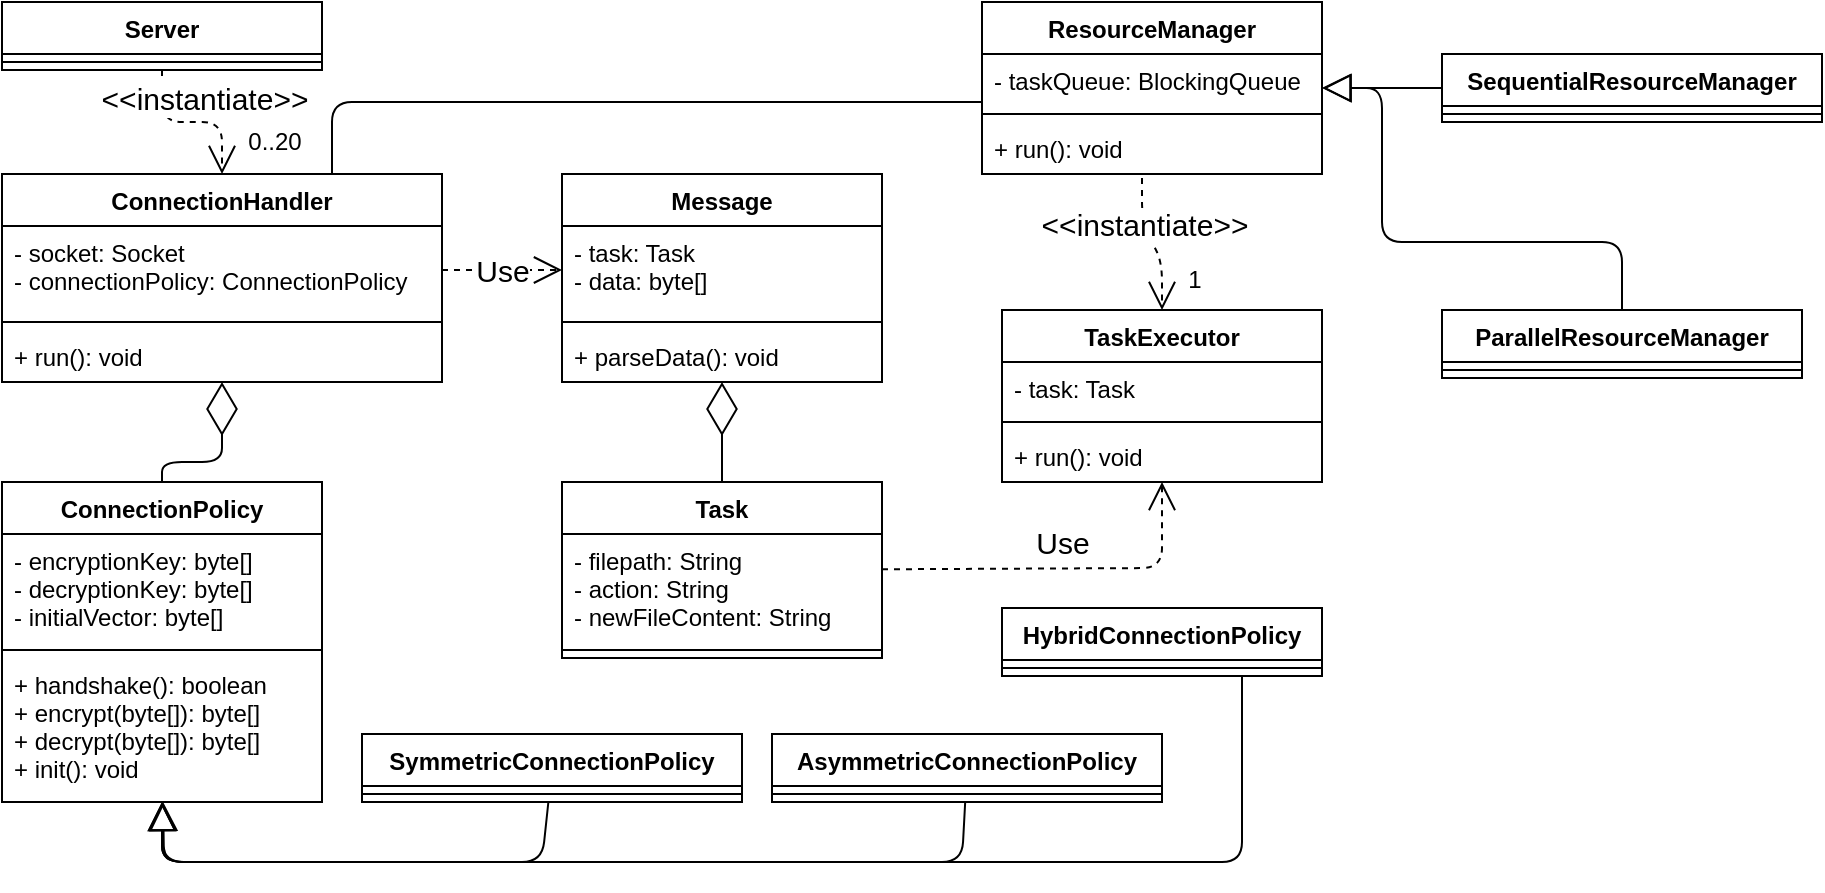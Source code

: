 <mxfile version="13.10.4" type="github">
  <diagram id="Gq7qCkKAvHV9cnfJ-7e4" name="Page-1">
    <mxGraphModel dx="1730" dy="928" grid="1" gridSize="10" guides="1" tooltips="1" connect="1" arrows="1" fold="1" page="1" pageScale="1" pageWidth="850" pageHeight="1100" math="0" shadow="0">
      <root>
        <mxCell id="0" />
        <mxCell id="1" parent="0" />
        <mxCell id="bkccexlq_GY75kYhkhC6-1" value="Server" style="swimlane;fontStyle=1;align=center;verticalAlign=top;childLayout=stackLayout;horizontal=1;startSize=26;horizontalStack=0;resizeParent=1;resizeParentMax=0;resizeLast=0;collapsible=1;marginBottom=0;" parent="1" vertex="1">
          <mxGeometry x="40" y="30" width="160" height="34" as="geometry" />
        </mxCell>
        <mxCell id="bkccexlq_GY75kYhkhC6-3" value="" style="line;strokeWidth=1;fillColor=none;align=left;verticalAlign=middle;spacingTop=-1;spacingLeft=3;spacingRight=3;rotatable=0;labelPosition=right;points=[];portConstraint=eastwest;" parent="bkccexlq_GY75kYhkhC6-1" vertex="1">
          <mxGeometry y="26" width="160" height="8" as="geometry" />
        </mxCell>
        <mxCell id="bkccexlq_GY75kYhkhC6-5" value="ConnectionHandler" style="swimlane;fontStyle=1;align=center;verticalAlign=top;childLayout=stackLayout;horizontal=1;startSize=26;horizontalStack=0;resizeParent=1;resizeParentMax=0;resizeLast=0;collapsible=1;marginBottom=0;" parent="1" vertex="1">
          <mxGeometry x="40" y="116" width="220" height="104" as="geometry" />
        </mxCell>
        <mxCell id="bkccexlq_GY75kYhkhC6-6" value="- socket: Socket&#xa;- connectionPolicy: ConnectionPolicy&#xa;" style="text;strokeColor=none;fillColor=none;align=left;verticalAlign=top;spacingLeft=4;spacingRight=4;overflow=hidden;rotatable=0;points=[[0,0.5],[1,0.5]];portConstraint=eastwest;" parent="bkccexlq_GY75kYhkhC6-5" vertex="1">
          <mxGeometry y="26" width="220" height="44" as="geometry" />
        </mxCell>
        <mxCell id="bkccexlq_GY75kYhkhC6-7" value="" style="line;strokeWidth=1;fillColor=none;align=left;verticalAlign=middle;spacingTop=-1;spacingLeft=3;spacingRight=3;rotatable=0;labelPosition=right;points=[];portConstraint=eastwest;" parent="bkccexlq_GY75kYhkhC6-5" vertex="1">
          <mxGeometry y="70" width="220" height="8" as="geometry" />
        </mxCell>
        <mxCell id="bkccexlq_GY75kYhkhC6-8" value="+ run(): void" style="text;strokeColor=none;fillColor=none;align=left;verticalAlign=top;spacingLeft=4;spacingRight=4;overflow=hidden;rotatable=0;points=[[0,0.5],[1,0.5]];portConstraint=eastwest;" parent="bkccexlq_GY75kYhkhC6-5" vertex="1">
          <mxGeometry y="78" width="220" height="26" as="geometry" />
        </mxCell>
        <mxCell id="bkccexlq_GY75kYhkhC6-9" value="ConnectionPolicy" style="swimlane;fontStyle=1;align=center;verticalAlign=top;childLayout=stackLayout;horizontal=1;startSize=26;horizontalStack=0;resizeParent=1;resizeParentMax=0;resizeLast=0;collapsible=1;marginBottom=0;" parent="1" vertex="1">
          <mxGeometry x="40" y="270" width="160" height="160" as="geometry" />
        </mxCell>
        <mxCell id="bkccexlq_GY75kYhkhC6-10" value="- encryptionKey: byte[]&#xa;- decryptionKey: byte[]&#xa;- initialVector: byte[]&#xa;" style="text;strokeColor=none;fillColor=none;align=left;verticalAlign=top;spacingLeft=4;spacingRight=4;overflow=hidden;rotatable=0;points=[[0,0.5],[1,0.5]];portConstraint=eastwest;" parent="bkccexlq_GY75kYhkhC6-9" vertex="1">
          <mxGeometry y="26" width="160" height="54" as="geometry" />
        </mxCell>
        <mxCell id="bkccexlq_GY75kYhkhC6-11" value="" style="line;strokeWidth=1;fillColor=none;align=left;verticalAlign=middle;spacingTop=-1;spacingLeft=3;spacingRight=3;rotatable=0;labelPosition=right;points=[];portConstraint=eastwest;" parent="bkccexlq_GY75kYhkhC6-9" vertex="1">
          <mxGeometry y="80" width="160" height="8" as="geometry" />
        </mxCell>
        <mxCell id="bkccexlq_GY75kYhkhC6-12" value="+ handshake(): boolean&#xa;+ encrypt(byte[]): byte[]&#xa;+ decrypt(byte[]): byte[]&#xa;+ init(): void&#xa;" style="text;strokeColor=none;fillColor=none;align=left;verticalAlign=top;spacingLeft=4;spacingRight=4;overflow=hidden;rotatable=0;points=[[0,0.5],[1,0.5]];portConstraint=eastwest;" parent="bkccexlq_GY75kYhkhC6-9" vertex="1">
          <mxGeometry y="88" width="160" height="72" as="geometry" />
        </mxCell>
        <mxCell id="bkccexlq_GY75kYhkhC6-13" value="AsymmetricConnectionPolicy" style="swimlane;fontStyle=1;align=center;verticalAlign=top;childLayout=stackLayout;horizontal=1;startSize=26;horizontalStack=0;resizeParent=1;resizeParentMax=0;resizeLast=0;collapsible=1;marginBottom=0;" parent="1" vertex="1">
          <mxGeometry x="425" y="396" width="195" height="34" as="geometry" />
        </mxCell>
        <mxCell id="bkccexlq_GY75kYhkhC6-15" value="" style="line;strokeWidth=1;fillColor=none;align=left;verticalAlign=middle;spacingTop=-1;spacingLeft=3;spacingRight=3;rotatable=0;labelPosition=right;points=[];portConstraint=eastwest;" parent="bkccexlq_GY75kYhkhC6-13" vertex="1">
          <mxGeometry y="26" width="195" height="8" as="geometry" />
        </mxCell>
        <mxCell id="bkccexlq_GY75kYhkhC6-17" value="SymmetricConnectionPolicy" style="swimlane;fontStyle=1;align=center;verticalAlign=top;childLayout=stackLayout;horizontal=1;startSize=26;horizontalStack=0;resizeParent=1;resizeParentMax=0;resizeLast=0;collapsible=1;marginBottom=0;" parent="1" vertex="1">
          <mxGeometry x="220" y="396" width="190" height="34" as="geometry" />
        </mxCell>
        <mxCell id="bkccexlq_GY75kYhkhC6-19" value="" style="line;strokeWidth=1;fillColor=none;align=left;verticalAlign=middle;spacingTop=-1;spacingLeft=3;spacingRight=3;rotatable=0;labelPosition=right;points=[];portConstraint=eastwest;" parent="bkccexlq_GY75kYhkhC6-17" vertex="1">
          <mxGeometry y="26" width="190" height="8" as="geometry" />
        </mxCell>
        <mxCell id="bkccexlq_GY75kYhkhC6-21" value="HybridConnectionPolicy" style="swimlane;fontStyle=1;align=center;verticalAlign=top;childLayout=stackLayout;horizontal=1;startSize=26;horizontalStack=0;resizeParent=1;resizeParentMax=0;resizeLast=0;collapsible=1;marginBottom=0;" parent="1" vertex="1">
          <mxGeometry x="540" y="333" width="160" height="34" as="geometry">
            <mxRectangle x="450" y="480" width="170" height="26" as="alternateBounds" />
          </mxGeometry>
        </mxCell>
        <mxCell id="bkccexlq_GY75kYhkhC6-23" value="" style="line;strokeWidth=1;fillColor=none;align=left;verticalAlign=middle;spacingTop=-1;spacingLeft=3;spacingRight=3;rotatable=0;labelPosition=right;points=[];portConstraint=eastwest;" parent="bkccexlq_GY75kYhkhC6-21" vertex="1">
          <mxGeometry y="26" width="160" height="8" as="geometry" />
        </mxCell>
        <mxCell id="bkccexlq_GY75kYhkhC6-35" value="Message" style="swimlane;fontStyle=1;align=center;verticalAlign=top;childLayout=stackLayout;horizontal=1;startSize=26;horizontalStack=0;resizeParent=1;resizeParentMax=0;resizeLast=0;collapsible=1;marginBottom=0;" parent="1" vertex="1">
          <mxGeometry x="320" y="116" width="160" height="104" as="geometry" />
        </mxCell>
        <mxCell id="bkccexlq_GY75kYhkhC6-36" value="- task: Task&#xa;- data: byte[]" style="text;strokeColor=none;fillColor=none;align=left;verticalAlign=top;spacingLeft=4;spacingRight=4;overflow=hidden;rotatable=0;points=[[0,0.5],[1,0.5]];portConstraint=eastwest;" parent="bkccexlq_GY75kYhkhC6-35" vertex="1">
          <mxGeometry y="26" width="160" height="44" as="geometry" />
        </mxCell>
        <mxCell id="bkccexlq_GY75kYhkhC6-37" value="" style="line;strokeWidth=1;fillColor=none;align=left;verticalAlign=middle;spacingTop=-1;spacingLeft=3;spacingRight=3;rotatable=0;labelPosition=right;points=[];portConstraint=eastwest;" parent="bkccexlq_GY75kYhkhC6-35" vertex="1">
          <mxGeometry y="70" width="160" height="8" as="geometry" />
        </mxCell>
        <mxCell id="bkccexlq_GY75kYhkhC6-38" value="+ parseData(): void" style="text;strokeColor=none;fillColor=none;align=left;verticalAlign=top;spacingLeft=4;spacingRight=4;overflow=hidden;rotatable=0;points=[[0,0.5],[1,0.5]];portConstraint=eastwest;" parent="bkccexlq_GY75kYhkhC6-35" vertex="1">
          <mxGeometry y="78" width="160" height="26" as="geometry" />
        </mxCell>
        <mxCell id="bkccexlq_GY75kYhkhC6-39" value="ResourceManager" style="swimlane;fontStyle=1;align=center;verticalAlign=top;childLayout=stackLayout;horizontal=1;startSize=26;horizontalStack=0;resizeParent=1;resizeParentMax=0;resizeLast=0;collapsible=1;marginBottom=0;" parent="1" vertex="1">
          <mxGeometry x="530" y="30" width="170" height="86" as="geometry" />
        </mxCell>
        <mxCell id="bkccexlq_GY75kYhkhC6-40" value="- taskQueue: BlockingQueue" style="text;strokeColor=none;fillColor=none;align=left;verticalAlign=top;spacingLeft=4;spacingRight=4;overflow=hidden;rotatable=0;points=[[0,0.5],[1,0.5]];portConstraint=eastwest;" parent="bkccexlq_GY75kYhkhC6-39" vertex="1">
          <mxGeometry y="26" width="170" height="26" as="geometry" />
        </mxCell>
        <mxCell id="bkccexlq_GY75kYhkhC6-41" value="" style="line;strokeWidth=1;fillColor=none;align=left;verticalAlign=middle;spacingTop=-1;spacingLeft=3;spacingRight=3;rotatable=0;labelPosition=right;points=[];portConstraint=eastwest;" parent="bkccexlq_GY75kYhkhC6-39" vertex="1">
          <mxGeometry y="52" width="170" height="8" as="geometry" />
        </mxCell>
        <mxCell id="bkccexlq_GY75kYhkhC6-42" value="+ run(): void" style="text;strokeColor=none;fillColor=none;align=left;verticalAlign=top;spacingLeft=4;spacingRight=4;overflow=hidden;rotatable=0;points=[[0,0.5],[1,0.5]];portConstraint=eastwest;" parent="bkccexlq_GY75kYhkhC6-39" vertex="1">
          <mxGeometry y="60" width="170" height="26" as="geometry" />
        </mxCell>
        <mxCell id="bkccexlq_GY75kYhkhC6-43" value="Task" style="swimlane;fontStyle=1;align=center;verticalAlign=top;childLayout=stackLayout;horizontal=1;startSize=26;horizontalStack=0;resizeParent=1;resizeParentMax=0;resizeLast=0;collapsible=1;marginBottom=0;" parent="1" vertex="1">
          <mxGeometry x="320" y="270" width="160" height="88" as="geometry" />
        </mxCell>
        <mxCell id="bkccexlq_GY75kYhkhC6-44" value="- filepath: String&#xa;- action: String&#xa;- newFileContent: String" style="text;strokeColor=none;fillColor=none;align=left;verticalAlign=top;spacingLeft=4;spacingRight=4;overflow=hidden;rotatable=0;points=[[0,0.5],[1,0.5]];portConstraint=eastwest;" parent="bkccexlq_GY75kYhkhC6-43" vertex="1">
          <mxGeometry y="26" width="160" height="54" as="geometry" />
        </mxCell>
        <mxCell id="bkccexlq_GY75kYhkhC6-45" value="" style="line;strokeWidth=1;fillColor=none;align=left;verticalAlign=middle;spacingTop=-1;spacingLeft=3;spacingRight=3;rotatable=0;labelPosition=right;points=[];portConstraint=eastwest;" parent="bkccexlq_GY75kYhkhC6-43" vertex="1">
          <mxGeometry y="80" width="160" height="8" as="geometry" />
        </mxCell>
        <mxCell id="bkccexlq_GY75kYhkhC6-55" value="TaskExecutor" style="swimlane;fontStyle=1;align=center;verticalAlign=top;childLayout=stackLayout;horizontal=1;startSize=26;horizontalStack=0;resizeParent=1;resizeParentMax=0;resizeLast=0;collapsible=1;marginBottom=0;" parent="1" vertex="1">
          <mxGeometry x="540" y="184" width="160" height="86" as="geometry" />
        </mxCell>
        <mxCell id="bkccexlq_GY75kYhkhC6-56" value="- task: Task" style="text;strokeColor=none;fillColor=none;align=left;verticalAlign=top;spacingLeft=4;spacingRight=4;overflow=hidden;rotatable=0;points=[[0,0.5],[1,0.5]];portConstraint=eastwest;" parent="bkccexlq_GY75kYhkhC6-55" vertex="1">
          <mxGeometry y="26" width="160" height="26" as="geometry" />
        </mxCell>
        <mxCell id="bkccexlq_GY75kYhkhC6-57" value="" style="line;strokeWidth=1;fillColor=none;align=left;verticalAlign=middle;spacingTop=-1;spacingLeft=3;spacingRight=3;rotatable=0;labelPosition=right;points=[];portConstraint=eastwest;" parent="bkccexlq_GY75kYhkhC6-55" vertex="1">
          <mxGeometry y="52" width="160" height="8" as="geometry" />
        </mxCell>
        <mxCell id="bkccexlq_GY75kYhkhC6-58" value="+ run(): void" style="text;strokeColor=none;fillColor=none;align=left;verticalAlign=top;spacingLeft=4;spacingRight=4;overflow=hidden;rotatable=0;points=[[0,0.5],[1,0.5]];portConstraint=eastwest;" parent="bkccexlq_GY75kYhkhC6-55" vertex="1">
          <mxGeometry y="60" width="160" height="26" as="geometry" />
        </mxCell>
        <mxCell id="bkccexlq_GY75kYhkhC6-59" value="&amp;lt;&amp;lt;instantiate&amp;gt;&amp;gt;" style="edgeStyle=none;html=1;endArrow=open;endSize=12;dashed=1;verticalAlign=bottom;fontSize=15;exitX=0.5;exitY=1;exitDx=0;exitDy=0;entryX=0.5;entryY=0;entryDx=0;entryDy=0;" parent="1" source="bkccexlq_GY75kYhkhC6-1" target="bkccexlq_GY75kYhkhC6-5" edge="1">
          <mxGeometry x="0.13" width="160" relative="1" as="geometry">
            <mxPoint x="110" y="80" as="sourcePoint" />
            <mxPoint x="120" y="110" as="targetPoint" />
            <mxPoint as="offset" />
            <Array as="points">
              <mxPoint x="120" y="90" />
              <mxPoint x="150" y="90" />
            </Array>
          </mxGeometry>
        </mxCell>
        <mxCell id="bkccexlq_GY75kYhkhC6-73" value="0..20" style="edgeLabel;html=1;align=center;verticalAlign=middle;resizable=0;points=[];fontSize=12;" parent="bkccexlq_GY75kYhkhC6-59" vertex="1" connectable="0">
          <mxGeometry x="0.67" y="3" relative="1" as="geometry">
            <mxPoint x="22.42" y="-2.81" as="offset" />
          </mxGeometry>
        </mxCell>
        <mxCell id="bkccexlq_GY75kYhkhC6-60" value="&amp;lt;&amp;lt;instantiate&amp;gt;&amp;gt;" style="endArrow=open;endSize=12;dashed=1;html=1;fontSize=15;entryX=0.5;entryY=0;entryDx=0;entryDy=0;" parent="1" edge="1" target="bkccexlq_GY75kYhkhC6-55">
          <mxGeometry x="-0.312" width="160" relative="1" as="geometry">
            <mxPoint x="610" y="118" as="sourcePoint" />
            <mxPoint x="614" y="182" as="targetPoint" />
            <mxPoint as="offset" />
            <Array as="points">
              <mxPoint x="610" y="140" />
              <mxPoint x="620" y="160" />
            </Array>
          </mxGeometry>
        </mxCell>
        <mxCell id="bkccexlq_GY75kYhkhC6-74" value="1" style="edgeLabel;html=1;align=center;verticalAlign=middle;resizable=0;points=[];fontSize=12;" parent="bkccexlq_GY75kYhkhC6-60" vertex="1" connectable="0">
          <mxGeometry x="0.552" relative="1" as="geometry">
            <mxPoint x="16" y="0.34" as="offset" />
          </mxGeometry>
        </mxCell>
        <mxCell id="bkccexlq_GY75kYhkhC6-63" value="" style="edgeStyle=none;html=1;endSize=12;endArrow=block;endFill=0;strokeWidth=1;fontSize=15;" parent="1" source="bkccexlq_GY75kYhkhC6-17" target="bkccexlq_GY75kYhkhC6-12" edge="1">
          <mxGeometry width="160" relative="1" as="geometry">
            <mxPoint x="118" y="482" as="sourcePoint" />
            <mxPoint x="220" y="460" as="targetPoint" />
            <Array as="points">
              <mxPoint x="310" y="460" />
              <mxPoint x="121" y="460" />
            </Array>
          </mxGeometry>
        </mxCell>
        <mxCell id="bkccexlq_GY75kYhkhC6-64" value="" style="edgeStyle=none;html=1;endSize=12;endArrow=block;endFill=0;strokeWidth=1;fontSize=15;" parent="1" source="bkccexlq_GY75kYhkhC6-13" edge="1">
          <mxGeometry width="160" relative="1" as="geometry">
            <mxPoint x="250" y="450" as="sourcePoint" />
            <mxPoint x="120" y="430" as="targetPoint" />
            <Array as="points">
              <mxPoint x="520" y="460" />
              <mxPoint x="120" y="460" />
            </Array>
          </mxGeometry>
        </mxCell>
        <mxCell id="bkccexlq_GY75kYhkhC6-65" value="" style="edgeStyle=none;html=1;endSize=12;endArrow=block;endFill=0;strokeWidth=1;fontSize=15;exitX=0.75;exitY=1;exitDx=0;exitDy=0;" parent="1" source="bkccexlq_GY75kYhkhC6-21" edge="1">
          <mxGeometry width="160" relative="1" as="geometry">
            <mxPoint x="335" y="480" as="sourcePoint" />
            <mxPoint x="120" y="430" as="targetPoint" />
            <Array as="points">
              <mxPoint x="660" y="460" />
              <mxPoint x="120" y="460" />
            </Array>
          </mxGeometry>
        </mxCell>
        <mxCell id="bkccexlq_GY75kYhkhC6-69" value="" style="endArrow=diamondThin;endFill=0;endSize=24;html=1;strokeWidth=1;fontSize=15;exitX=0.5;exitY=0;exitDx=0;exitDy=0;" parent="1" source="bkccexlq_GY75kYhkhC6-9" target="bkccexlq_GY75kYhkhC6-5" edge="1">
          <mxGeometry width="160" relative="1" as="geometry">
            <mxPoint x="90" y="240" as="sourcePoint" />
            <mxPoint x="250" y="240" as="targetPoint" />
            <Array as="points">
              <mxPoint x="120" y="260" />
              <mxPoint x="150" y="260" />
            </Array>
          </mxGeometry>
        </mxCell>
        <mxCell id="bkccexlq_GY75kYhkhC6-71" value="" style="html=1;endArrow=diamondThin;endFill=0;edgeStyle=elbowEdgeStyle;elbow=vertical;endSize=24;strokeWidth=1;fontSize=15;" parent="1" source="bkccexlq_GY75kYhkhC6-43" target="bkccexlq_GY75kYhkhC6-35" edge="1">
          <mxGeometry width="160" relative="1" as="geometry">
            <mxPoint x="330" y="240" as="sourcePoint" />
            <mxPoint x="490" y="240" as="targetPoint" />
          </mxGeometry>
        </mxCell>
        <mxCell id="bkccexlq_GY75kYhkhC6-72" value="Use" style="endArrow=open;endSize=12;dashed=1;html=1;strokeWidth=1;fontSize=15;exitX=1;exitY=0.5;exitDx=0;exitDy=0;entryX=0;entryY=0.5;entryDx=0;entryDy=0;" parent="1" source="bkccexlq_GY75kYhkhC6-6" target="bkccexlq_GY75kYhkhC6-36" edge="1">
          <mxGeometry width="160" relative="1" as="geometry">
            <mxPoint x="300" y="80" as="sourcePoint" />
            <mxPoint x="460" y="80" as="targetPoint" />
          </mxGeometry>
        </mxCell>
        <mxCell id="bkccexlq_GY75kYhkhC6-75" value="Use" style="endArrow=open;endSize=12;dashed=1;html=1;strokeWidth=1;fontSize=15;" parent="1" source="bkccexlq_GY75kYhkhC6-43" target="bkccexlq_GY75kYhkhC6-55" edge="1">
          <mxGeometry x="-0.016" y="13" width="160" relative="1" as="geometry">
            <mxPoint x="500" y="174" as="sourcePoint" />
            <mxPoint x="560" y="170" as="targetPoint" />
            <Array as="points">
              <mxPoint x="620" y="313" />
            </Array>
            <mxPoint as="offset" />
          </mxGeometry>
        </mxCell>
        <mxCell id="DIjHM7JB_FylhiYxWae0-1" value="SequentialResourceManager" style="swimlane;fontStyle=1;align=center;verticalAlign=top;childLayout=stackLayout;horizontal=1;startSize=26;horizontalStack=0;resizeParent=1;resizeParentMax=0;resizeLast=0;collapsible=1;marginBottom=0;" vertex="1" parent="1">
          <mxGeometry x="760" y="56" width="190" height="34" as="geometry" />
        </mxCell>
        <mxCell id="DIjHM7JB_FylhiYxWae0-3" value="" style="line;strokeWidth=1;fillColor=none;align=left;verticalAlign=middle;spacingTop=-1;spacingLeft=3;spacingRight=3;rotatable=0;labelPosition=right;points=[];portConstraint=eastwest;" vertex="1" parent="DIjHM7JB_FylhiYxWae0-1">
          <mxGeometry y="26" width="190" height="8" as="geometry" />
        </mxCell>
        <mxCell id="DIjHM7JB_FylhiYxWae0-5" value="ParallelResourceManager" style="swimlane;fontStyle=1;align=center;verticalAlign=top;childLayout=stackLayout;horizontal=1;startSize=26;horizontalStack=0;resizeParent=1;resizeParentMax=0;resizeLast=0;collapsible=1;marginBottom=0;" vertex="1" parent="1">
          <mxGeometry x="760" y="184" width="180" height="34" as="geometry" />
        </mxCell>
        <mxCell id="DIjHM7JB_FylhiYxWae0-7" value="" style="line;strokeWidth=1;fillColor=none;align=left;verticalAlign=middle;spacingTop=-1;spacingLeft=3;spacingRight=3;rotatable=0;labelPosition=right;points=[];portConstraint=eastwest;" vertex="1" parent="DIjHM7JB_FylhiYxWae0-5">
          <mxGeometry y="26" width="180" height="8" as="geometry" />
        </mxCell>
        <mxCell id="DIjHM7JB_FylhiYxWae0-9" value="" style="edgeStyle=none;html=1;endSize=12;endArrow=block;endFill=0;" edge="1" parent="1" source="DIjHM7JB_FylhiYxWae0-1" target="bkccexlq_GY75kYhkhC6-39">
          <mxGeometry width="160" relative="1" as="geometry">
            <mxPoint x="780" y="140" as="sourcePoint" />
            <mxPoint x="940" y="140" as="targetPoint" />
          </mxGeometry>
        </mxCell>
        <mxCell id="DIjHM7JB_FylhiYxWae0-10" value="" style="edgeStyle=none;html=1;endSize=12;endArrow=block;endFill=0;entryX=1.002;entryY=0.656;entryDx=0;entryDy=0;entryPerimeter=0;" edge="1" parent="1" source="DIjHM7JB_FylhiYxWae0-5" target="bkccexlq_GY75kYhkhC6-40">
          <mxGeometry width="160" relative="1" as="geometry">
            <mxPoint x="730" y="140" as="sourcePoint" />
            <mxPoint x="890" y="140" as="targetPoint" />
            <Array as="points">
              <mxPoint x="850" y="150" />
              <mxPoint x="730" y="150" />
              <mxPoint x="730" y="73" />
            </Array>
          </mxGeometry>
        </mxCell>
        <mxCell id="DIjHM7JB_FylhiYxWae0-11" value="" style="edgeStyle=elbowEdgeStyle;html=1;endArrow=none;elbow=vertical;exitX=0.75;exitY=0;exitDx=0;exitDy=0;" edge="1" parent="1" source="bkccexlq_GY75kYhkhC6-5" target="bkccexlq_GY75kYhkhC6-39">
          <mxGeometry width="160" relative="1" as="geometry">
            <mxPoint x="260" y="30" as="sourcePoint" />
            <mxPoint x="420" y="30" as="targetPoint" />
            <Array as="points">
              <mxPoint x="390" y="80" />
              <mxPoint x="240" y="90" />
              <mxPoint x="340" y="80" />
            </Array>
          </mxGeometry>
        </mxCell>
      </root>
    </mxGraphModel>
  </diagram>
</mxfile>
